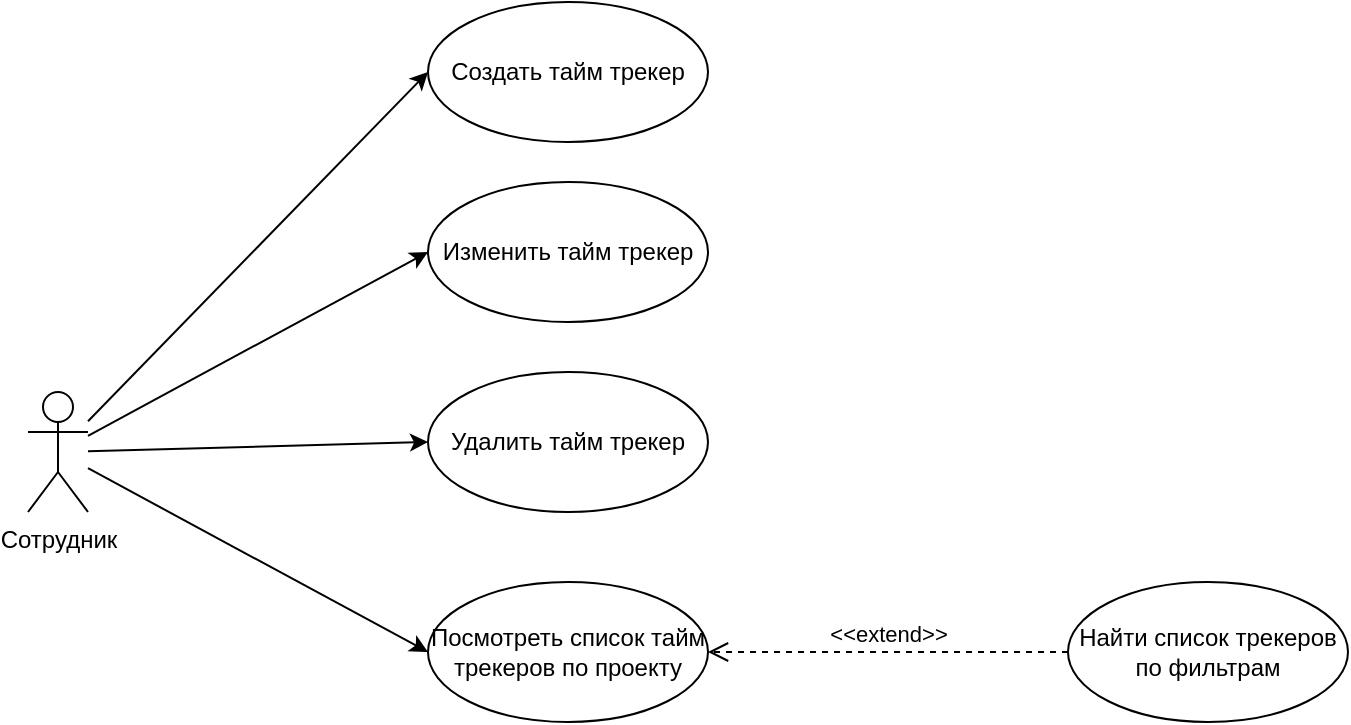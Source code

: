 <mxfile>
    <diagram name="Page-1" id="e7e014a7-5840-1c2e-5031-d8a46d1fe8dd">
        <mxGraphModel dx="737" dy="571" grid="1" gridSize="10" guides="1" tooltips="1" connect="1" arrows="1" fold="1" page="1" pageScale="1" pageWidth="1169" pageHeight="826" background="none" math="0" shadow="0">
            <root>
                <mxCell id="0"/>
                <mxCell id="1" parent="0"/>
                <mxCell id="10" style="edgeStyle=none;html=1;entryX=0;entryY=0.5;entryDx=0;entryDy=0;" parent="1" source="rLQLFMsgkA317vlZWeWC-41" target="tvDQLb94FSbdd8hoaycc-17" edge="1">
                    <mxGeometry relative="1" as="geometry"/>
                </mxCell>
                <mxCell id="11" style="edgeStyle=none;html=1;entryX=0;entryY=0.5;entryDx=0;entryDy=0;" parent="1" source="rLQLFMsgkA317vlZWeWC-41" target="tvDQLb94FSbdd8hoaycc-9" edge="1">
                    <mxGeometry relative="1" as="geometry"/>
                </mxCell>
                <mxCell id="12" style="edgeStyle=none;html=1;entryX=0;entryY=0.5;entryDx=0;entryDy=0;" parent="1" source="rLQLFMsgkA317vlZWeWC-41" target="tvDQLb94FSbdd8hoaycc-11" edge="1">
                    <mxGeometry relative="1" as="geometry"/>
                </mxCell>
                <mxCell id="13" style="edgeStyle=none;html=1;entryX=0;entryY=0.5;entryDx=0;entryDy=0;" parent="1" source="rLQLFMsgkA317vlZWeWC-41" target="tvDQLb94FSbdd8hoaycc-10" edge="1">
                    <mxGeometry relative="1" as="geometry"/>
                </mxCell>
                <mxCell id="rLQLFMsgkA317vlZWeWC-41" value="Сотрудник" style="shape=umlActor;verticalLabelPosition=bottom;verticalAlign=top;html=1;" parent="1" vertex="1">
                    <mxGeometry x="50" y="235" width="30" height="60" as="geometry"/>
                </mxCell>
                <mxCell id="tvDQLb94FSbdd8hoaycc-17" value="Создать тайм трекер" style="ellipse;whiteSpace=wrap;html=1;" parent="1" vertex="1">
                    <mxGeometry x="250" y="40" width="140" height="70" as="geometry"/>
                </mxCell>
                <mxCell id="tvDQLb94FSbdd8hoaycc-9" value="Изменить тайм трекер" style="ellipse;whiteSpace=wrap;html=1;" parent="1" vertex="1">
                    <mxGeometry x="250" y="130" width="140" height="70" as="geometry"/>
                </mxCell>
                <mxCell id="tvDQLb94FSbdd8hoaycc-11" value="Удалить тайм трекер" style="ellipse;whiteSpace=wrap;html=1;" parent="1" vertex="1">
                    <mxGeometry x="250" y="225" width="140" height="70" as="geometry"/>
                </mxCell>
                <mxCell id="tvDQLb94FSbdd8hoaycc-12" value="Найти список трекеров по фильтрам" style="ellipse;whiteSpace=wrap;html=1;" parent="1" vertex="1">
                    <mxGeometry x="570" y="330" width="140" height="70" as="geometry"/>
                </mxCell>
                <mxCell id="tvDQLb94FSbdd8hoaycc-13" value="&amp;lt;&amp;lt;extend&amp;gt;&amp;gt;" style="html=1;verticalAlign=bottom;endArrow=open;dashed=1;endSize=8;curved=0;rounded=0;entryX=1;entryY=0.5;entryDx=0;entryDy=0;exitX=0;exitY=0.5;exitDx=0;exitDy=0;" parent="1" source="tvDQLb94FSbdd8hoaycc-12" target="tvDQLb94FSbdd8hoaycc-10" edge="1">
                    <mxGeometry relative="1" as="geometry">
                        <mxPoint x="480" y="550" as="sourcePoint"/>
                        <mxPoint x="400" y="550" as="targetPoint"/>
                    </mxGeometry>
                </mxCell>
                <mxCell id="tvDQLb94FSbdd8hoaycc-10" value="Посмотреть список тайм трекеров по проекту" style="ellipse;whiteSpace=wrap;html=1;" parent="1" vertex="1">
                    <mxGeometry x="250" y="330" width="140" height="70" as="geometry"/>
                </mxCell>
            </root>
        </mxGraphModel>
    </diagram>
</mxfile>